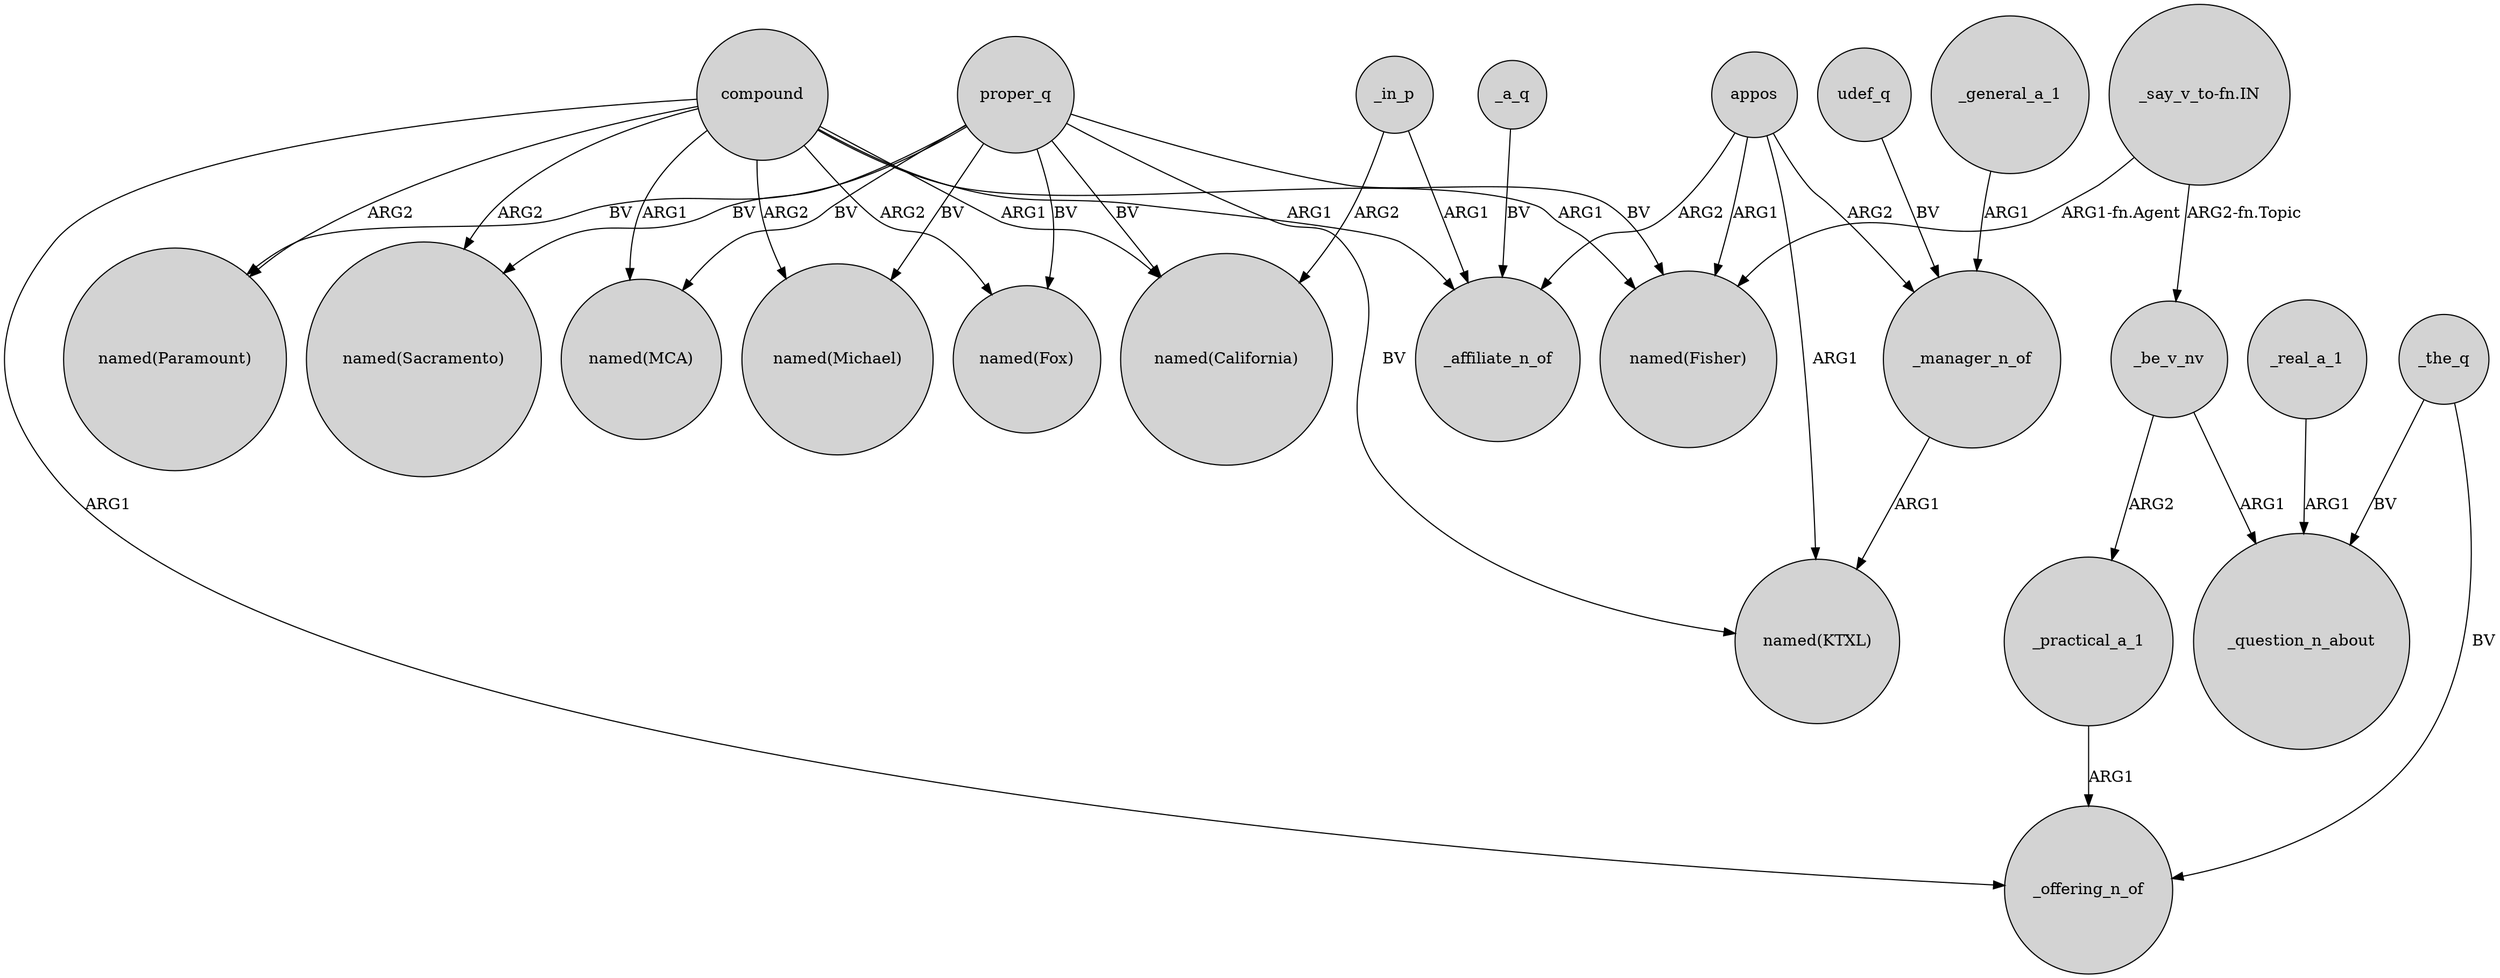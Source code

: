 digraph {
	node [shape=circle style=filled]
	_in_p -> "named(California)" [label=ARG2]
	proper_q -> "named(KTXL)" [label=BV]
	proper_q -> "named(Fisher)" [label=BV]
	proper_q -> "named(California)" [label=BV]
	_be_v_nv -> _question_n_about [label=ARG1]
	proper_q -> "named(Fox)" [label=BV]
	compound -> "named(MCA)" [label=ARG1]
	proper_q -> "named(Michael)" [label=BV]
	_real_a_1 -> _question_n_about [label=ARG1]
	proper_q -> "named(MCA)" [label=BV]
	_practical_a_1 -> _offering_n_of [label=ARG1]
	_in_p -> _affiliate_n_of [label=ARG1]
	compound -> "named(California)" [label=ARG1]
	appos -> "named(KTXL)" [label=ARG1]
	compound -> _offering_n_of [label=ARG1]
	"_say_v_to-fn.IN" -> _be_v_nv [label="ARG2-fn.Topic"]
	compound -> _affiliate_n_of [label=ARG1]
	compound -> "named(Sacramento)" [label=ARG2]
	proper_q -> "named(Paramount)" [label=BV]
	compound -> "named(Fox)" [label=ARG2]
	udef_q -> _manager_n_of [label=BV]
	_a_q -> _affiliate_n_of [label=BV]
	appos -> "named(Fisher)" [label=ARG1]
	compound -> "named(Fisher)" [label=ARG1]
	proper_q -> "named(Sacramento)" [label=BV]
	compound -> "named(Paramount)" [label=ARG2]
	_be_v_nv -> _practical_a_1 [label=ARG2]
	_general_a_1 -> _manager_n_of [label=ARG1]
	_manager_n_of -> "named(KTXL)" [label=ARG1]
	appos -> _manager_n_of [label=ARG2]
	compound -> "named(Michael)" [label=ARG2]
	_the_q -> _question_n_about [label=BV]
	"_say_v_to-fn.IN" -> "named(Fisher)" [label="ARG1-fn.Agent"]
	_the_q -> _offering_n_of [label=BV]
	appos -> _affiliate_n_of [label=ARG2]
}
